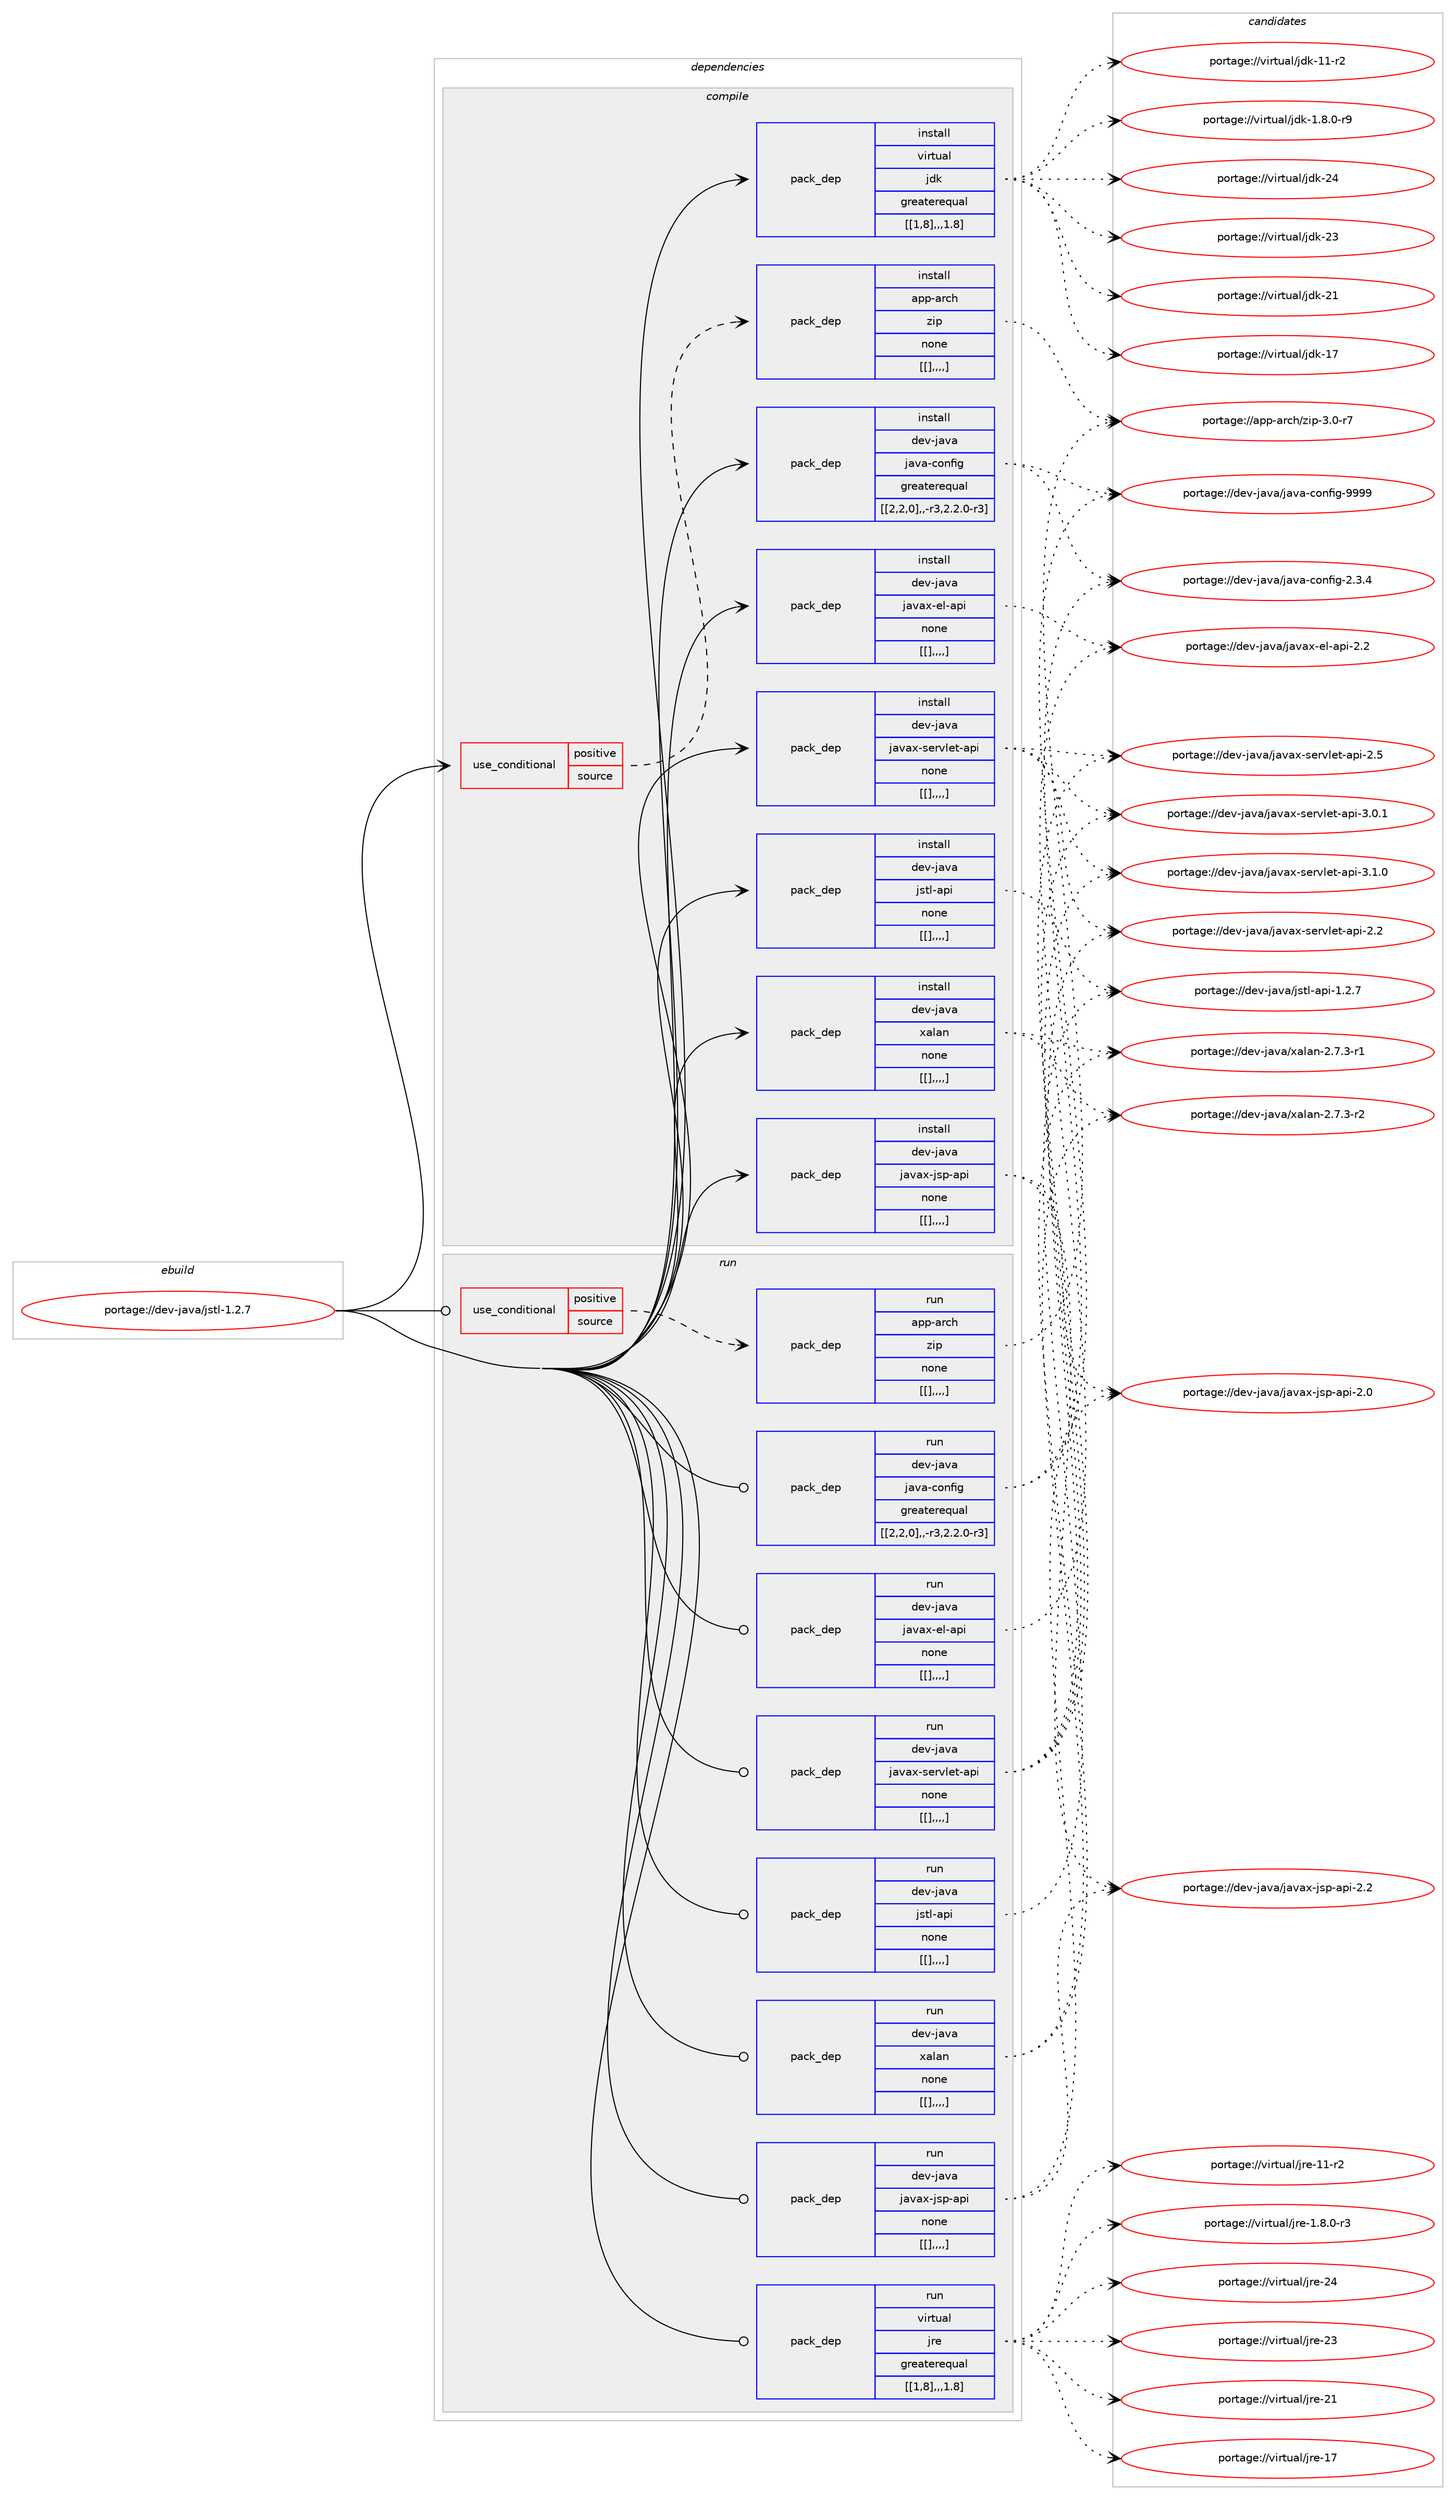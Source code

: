 digraph prolog {

# *************
# Graph options
# *************

newrank=true;
concentrate=true;
compound=true;
graph [rankdir=LR,fontname=Helvetica,fontsize=10,ranksep=1.5];#, ranksep=2.5, nodesep=0.2];
edge  [arrowhead=vee];
node  [fontname=Helvetica,fontsize=10];

# **********
# The ebuild
# **********

subgraph cluster_leftcol {
color=gray;
label=<<i>ebuild</i>>;
id [label="portage://dev-java/jstl-1.2.7", color=red, width=4, href="../dev-java/jstl-1.2.7.svg"];
}

# ****************
# The dependencies
# ****************

subgraph cluster_midcol {
color=gray;
label=<<i>dependencies</i>>;
subgraph cluster_compile {
fillcolor="#eeeeee";
style=filled;
label=<<i>compile</i>>;
subgraph cond22766 {
dependency95998 [label=<<TABLE BORDER="0" CELLBORDER="1" CELLSPACING="0" CELLPADDING="4"><TR><TD ROWSPAN="3" CELLPADDING="10">use_conditional</TD></TR><TR><TD>positive</TD></TR><TR><TD>source</TD></TR></TABLE>>, shape=none, color=red];
subgraph pack72184 {
dependency95999 [label=<<TABLE BORDER="0" CELLBORDER="1" CELLSPACING="0" CELLPADDING="4" WIDTH="220"><TR><TD ROWSPAN="6" CELLPADDING="30">pack_dep</TD></TR><TR><TD WIDTH="110">install</TD></TR><TR><TD>app-arch</TD></TR><TR><TD>zip</TD></TR><TR><TD>none</TD></TR><TR><TD>[[],,,,]</TD></TR></TABLE>>, shape=none, color=blue];
}
dependency95998:e -> dependency95999:w [weight=20,style="dashed",arrowhead="vee"];
}
id:e -> dependency95998:w [weight=20,style="solid",arrowhead="vee"];
subgraph pack72185 {
dependency96000 [label=<<TABLE BORDER="0" CELLBORDER="1" CELLSPACING="0" CELLPADDING="4" WIDTH="220"><TR><TD ROWSPAN="6" CELLPADDING="30">pack_dep</TD></TR><TR><TD WIDTH="110">install</TD></TR><TR><TD>dev-java</TD></TR><TR><TD>java-config</TD></TR><TR><TD>greaterequal</TD></TR><TR><TD>[[2,2,0],,-r3,2.2.0-r3]</TD></TR></TABLE>>, shape=none, color=blue];
}
id:e -> dependency96000:w [weight=20,style="solid",arrowhead="vee"];
subgraph pack72186 {
dependency96001 [label=<<TABLE BORDER="0" CELLBORDER="1" CELLSPACING="0" CELLPADDING="4" WIDTH="220"><TR><TD ROWSPAN="6" CELLPADDING="30">pack_dep</TD></TR><TR><TD WIDTH="110">install</TD></TR><TR><TD>dev-java</TD></TR><TR><TD>javax-el-api</TD></TR><TR><TD>none</TD></TR><TR><TD>[[],,,,]</TD></TR></TABLE>>, shape=none, color=blue];
}
id:e -> dependency96001:w [weight=20,style="solid",arrowhead="vee"];
subgraph pack72187 {
dependency96002 [label=<<TABLE BORDER="0" CELLBORDER="1" CELLSPACING="0" CELLPADDING="4" WIDTH="220"><TR><TD ROWSPAN="6" CELLPADDING="30">pack_dep</TD></TR><TR><TD WIDTH="110">install</TD></TR><TR><TD>dev-java</TD></TR><TR><TD>javax-jsp-api</TD></TR><TR><TD>none</TD></TR><TR><TD>[[],,,,]</TD></TR></TABLE>>, shape=none, color=blue];
}
id:e -> dependency96002:w [weight=20,style="solid",arrowhead="vee"];
subgraph pack72188 {
dependency96003 [label=<<TABLE BORDER="0" CELLBORDER="1" CELLSPACING="0" CELLPADDING="4" WIDTH="220"><TR><TD ROWSPAN="6" CELLPADDING="30">pack_dep</TD></TR><TR><TD WIDTH="110">install</TD></TR><TR><TD>dev-java</TD></TR><TR><TD>javax-servlet-api</TD></TR><TR><TD>none</TD></TR><TR><TD>[[],,,,]</TD></TR></TABLE>>, shape=none, color=blue];
}
id:e -> dependency96003:w [weight=20,style="solid",arrowhead="vee"];
subgraph pack72189 {
dependency96004 [label=<<TABLE BORDER="0" CELLBORDER="1" CELLSPACING="0" CELLPADDING="4" WIDTH="220"><TR><TD ROWSPAN="6" CELLPADDING="30">pack_dep</TD></TR><TR><TD WIDTH="110">install</TD></TR><TR><TD>dev-java</TD></TR><TR><TD>jstl-api</TD></TR><TR><TD>none</TD></TR><TR><TD>[[],,,,]</TD></TR></TABLE>>, shape=none, color=blue];
}
id:e -> dependency96004:w [weight=20,style="solid",arrowhead="vee"];
subgraph pack72190 {
dependency96005 [label=<<TABLE BORDER="0" CELLBORDER="1" CELLSPACING="0" CELLPADDING="4" WIDTH="220"><TR><TD ROWSPAN="6" CELLPADDING="30">pack_dep</TD></TR><TR><TD WIDTH="110">install</TD></TR><TR><TD>dev-java</TD></TR><TR><TD>xalan</TD></TR><TR><TD>none</TD></TR><TR><TD>[[],,,,]</TD></TR></TABLE>>, shape=none, color=blue];
}
id:e -> dependency96005:w [weight=20,style="solid",arrowhead="vee"];
subgraph pack72191 {
dependency96006 [label=<<TABLE BORDER="0" CELLBORDER="1" CELLSPACING="0" CELLPADDING="4" WIDTH="220"><TR><TD ROWSPAN="6" CELLPADDING="30">pack_dep</TD></TR><TR><TD WIDTH="110">install</TD></TR><TR><TD>virtual</TD></TR><TR><TD>jdk</TD></TR><TR><TD>greaterequal</TD></TR><TR><TD>[[1,8],,,1.8]</TD></TR></TABLE>>, shape=none, color=blue];
}
id:e -> dependency96006:w [weight=20,style="solid",arrowhead="vee"];
}
subgraph cluster_compileandrun {
fillcolor="#eeeeee";
style=filled;
label=<<i>compile and run</i>>;
}
subgraph cluster_run {
fillcolor="#eeeeee";
style=filled;
label=<<i>run</i>>;
subgraph cond22767 {
dependency96007 [label=<<TABLE BORDER="0" CELLBORDER="1" CELLSPACING="0" CELLPADDING="4"><TR><TD ROWSPAN="3" CELLPADDING="10">use_conditional</TD></TR><TR><TD>positive</TD></TR><TR><TD>source</TD></TR></TABLE>>, shape=none, color=red];
subgraph pack72192 {
dependency96008 [label=<<TABLE BORDER="0" CELLBORDER="1" CELLSPACING="0" CELLPADDING="4" WIDTH="220"><TR><TD ROWSPAN="6" CELLPADDING="30">pack_dep</TD></TR><TR><TD WIDTH="110">run</TD></TR><TR><TD>app-arch</TD></TR><TR><TD>zip</TD></TR><TR><TD>none</TD></TR><TR><TD>[[],,,,]</TD></TR></TABLE>>, shape=none, color=blue];
}
dependency96007:e -> dependency96008:w [weight=20,style="dashed",arrowhead="vee"];
}
id:e -> dependency96007:w [weight=20,style="solid",arrowhead="odot"];
subgraph pack72193 {
dependency96009 [label=<<TABLE BORDER="0" CELLBORDER="1" CELLSPACING="0" CELLPADDING="4" WIDTH="220"><TR><TD ROWSPAN="6" CELLPADDING="30">pack_dep</TD></TR><TR><TD WIDTH="110">run</TD></TR><TR><TD>dev-java</TD></TR><TR><TD>java-config</TD></TR><TR><TD>greaterequal</TD></TR><TR><TD>[[2,2,0],,-r3,2.2.0-r3]</TD></TR></TABLE>>, shape=none, color=blue];
}
id:e -> dependency96009:w [weight=20,style="solid",arrowhead="odot"];
subgraph pack72194 {
dependency96010 [label=<<TABLE BORDER="0" CELLBORDER="1" CELLSPACING="0" CELLPADDING="4" WIDTH="220"><TR><TD ROWSPAN="6" CELLPADDING="30">pack_dep</TD></TR><TR><TD WIDTH="110">run</TD></TR><TR><TD>dev-java</TD></TR><TR><TD>javax-el-api</TD></TR><TR><TD>none</TD></TR><TR><TD>[[],,,,]</TD></TR></TABLE>>, shape=none, color=blue];
}
id:e -> dependency96010:w [weight=20,style="solid",arrowhead="odot"];
subgraph pack72195 {
dependency96011 [label=<<TABLE BORDER="0" CELLBORDER="1" CELLSPACING="0" CELLPADDING="4" WIDTH="220"><TR><TD ROWSPAN="6" CELLPADDING="30">pack_dep</TD></TR><TR><TD WIDTH="110">run</TD></TR><TR><TD>dev-java</TD></TR><TR><TD>javax-jsp-api</TD></TR><TR><TD>none</TD></TR><TR><TD>[[],,,,]</TD></TR></TABLE>>, shape=none, color=blue];
}
id:e -> dependency96011:w [weight=20,style="solid",arrowhead="odot"];
subgraph pack72196 {
dependency96012 [label=<<TABLE BORDER="0" CELLBORDER="1" CELLSPACING="0" CELLPADDING="4" WIDTH="220"><TR><TD ROWSPAN="6" CELLPADDING="30">pack_dep</TD></TR><TR><TD WIDTH="110">run</TD></TR><TR><TD>dev-java</TD></TR><TR><TD>javax-servlet-api</TD></TR><TR><TD>none</TD></TR><TR><TD>[[],,,,]</TD></TR></TABLE>>, shape=none, color=blue];
}
id:e -> dependency96012:w [weight=20,style="solid",arrowhead="odot"];
subgraph pack72197 {
dependency96013 [label=<<TABLE BORDER="0" CELLBORDER="1" CELLSPACING="0" CELLPADDING="4" WIDTH="220"><TR><TD ROWSPAN="6" CELLPADDING="30">pack_dep</TD></TR><TR><TD WIDTH="110">run</TD></TR><TR><TD>dev-java</TD></TR><TR><TD>jstl-api</TD></TR><TR><TD>none</TD></TR><TR><TD>[[],,,,]</TD></TR></TABLE>>, shape=none, color=blue];
}
id:e -> dependency96013:w [weight=20,style="solid",arrowhead="odot"];
subgraph pack72198 {
dependency96014 [label=<<TABLE BORDER="0" CELLBORDER="1" CELLSPACING="0" CELLPADDING="4" WIDTH="220"><TR><TD ROWSPAN="6" CELLPADDING="30">pack_dep</TD></TR><TR><TD WIDTH="110">run</TD></TR><TR><TD>dev-java</TD></TR><TR><TD>xalan</TD></TR><TR><TD>none</TD></TR><TR><TD>[[],,,,]</TD></TR></TABLE>>, shape=none, color=blue];
}
id:e -> dependency96014:w [weight=20,style="solid",arrowhead="odot"];
subgraph pack72199 {
dependency96015 [label=<<TABLE BORDER="0" CELLBORDER="1" CELLSPACING="0" CELLPADDING="4" WIDTH="220"><TR><TD ROWSPAN="6" CELLPADDING="30">pack_dep</TD></TR><TR><TD WIDTH="110">run</TD></TR><TR><TD>virtual</TD></TR><TR><TD>jre</TD></TR><TR><TD>greaterequal</TD></TR><TR><TD>[[1,8],,,1.8]</TD></TR></TABLE>>, shape=none, color=blue];
}
id:e -> dependency96015:w [weight=20,style="solid",arrowhead="odot"];
}
}

# **************
# The candidates
# **************

subgraph cluster_choices {
rank=same;
color=gray;
label=<<i>candidates</i>>;

subgraph choice72184 {
color=black;
nodesep=1;
choice9711211245971149910447122105112455146484511455 [label="portage://app-arch/zip-3.0-r7", color=red, width=4,href="../app-arch/zip-3.0-r7.svg"];
dependency95999:e -> choice9711211245971149910447122105112455146484511455:w [style=dotted,weight="100"];
}
subgraph choice72185 {
color=black;
nodesep=1;
choice10010111845106971189747106971189745991111101021051034557575757 [label="portage://dev-java/java-config-9999", color=red, width=4,href="../dev-java/java-config-9999.svg"];
choice1001011184510697118974710697118974599111110102105103455046514652 [label="portage://dev-java/java-config-2.3.4", color=red, width=4,href="../dev-java/java-config-2.3.4.svg"];
dependency96000:e -> choice10010111845106971189747106971189745991111101021051034557575757:w [style=dotted,weight="100"];
dependency96000:e -> choice1001011184510697118974710697118974599111110102105103455046514652:w [style=dotted,weight="100"];
}
subgraph choice72186 {
color=black;
nodesep=1;
choice10010111845106971189747106971189712045101108459711210545504650 [label="portage://dev-java/javax-el-api-2.2", color=red, width=4,href="../dev-java/javax-el-api-2.2.svg"];
dependency96001:e -> choice10010111845106971189747106971189712045101108459711210545504650:w [style=dotted,weight="100"];
}
subgraph choice72187 {
color=black;
nodesep=1;
choice10010111845106971189747106971189712045106115112459711210545504650 [label="portage://dev-java/javax-jsp-api-2.2", color=red, width=4,href="../dev-java/javax-jsp-api-2.2.svg"];
choice10010111845106971189747106971189712045106115112459711210545504648 [label="portage://dev-java/javax-jsp-api-2.0", color=red, width=4,href="../dev-java/javax-jsp-api-2.0.svg"];
dependency96002:e -> choice10010111845106971189747106971189712045106115112459711210545504650:w [style=dotted,weight="100"];
dependency96002:e -> choice10010111845106971189747106971189712045106115112459711210545504648:w [style=dotted,weight="100"];
}
subgraph choice72188 {
color=black;
nodesep=1;
choice100101118451069711897471069711897120451151011141181081011164597112105455146494648 [label="portage://dev-java/javax-servlet-api-3.1.0", color=red, width=4,href="../dev-java/javax-servlet-api-3.1.0.svg"];
choice100101118451069711897471069711897120451151011141181081011164597112105455146484649 [label="portage://dev-java/javax-servlet-api-3.0.1", color=red, width=4,href="../dev-java/javax-servlet-api-3.0.1.svg"];
choice10010111845106971189747106971189712045115101114118108101116459711210545504653 [label="portage://dev-java/javax-servlet-api-2.5", color=red, width=4,href="../dev-java/javax-servlet-api-2.5.svg"];
choice10010111845106971189747106971189712045115101114118108101116459711210545504650 [label="portage://dev-java/javax-servlet-api-2.2", color=red, width=4,href="../dev-java/javax-servlet-api-2.2.svg"];
dependency96003:e -> choice100101118451069711897471069711897120451151011141181081011164597112105455146494648:w [style=dotted,weight="100"];
dependency96003:e -> choice100101118451069711897471069711897120451151011141181081011164597112105455146484649:w [style=dotted,weight="100"];
dependency96003:e -> choice10010111845106971189747106971189712045115101114118108101116459711210545504653:w [style=dotted,weight="100"];
dependency96003:e -> choice10010111845106971189747106971189712045115101114118108101116459711210545504650:w [style=dotted,weight="100"];
}
subgraph choice72189 {
color=black;
nodesep=1;
choice100101118451069711897471061151161084597112105454946504655 [label="portage://dev-java/jstl-api-1.2.7", color=red, width=4,href="../dev-java/jstl-api-1.2.7.svg"];
dependency96004:e -> choice100101118451069711897471061151161084597112105454946504655:w [style=dotted,weight="100"];
}
subgraph choice72190 {
color=black;
nodesep=1;
choice1001011184510697118974712097108971104550465546514511450 [label="portage://dev-java/xalan-2.7.3-r2", color=red, width=4,href="../dev-java/xalan-2.7.3-r2.svg"];
choice1001011184510697118974712097108971104550465546514511449 [label="portage://dev-java/xalan-2.7.3-r1", color=red, width=4,href="../dev-java/xalan-2.7.3-r1.svg"];
dependency96005:e -> choice1001011184510697118974712097108971104550465546514511450:w [style=dotted,weight="100"];
dependency96005:e -> choice1001011184510697118974712097108971104550465546514511449:w [style=dotted,weight="100"];
}
subgraph choice72191 {
color=black;
nodesep=1;
choice1181051141161179710847106100107455052 [label="portage://virtual/jdk-24", color=red, width=4,href="../virtual/jdk-24.svg"];
choice1181051141161179710847106100107455051 [label="portage://virtual/jdk-23", color=red, width=4,href="../virtual/jdk-23.svg"];
choice1181051141161179710847106100107455049 [label="portage://virtual/jdk-21", color=red, width=4,href="../virtual/jdk-21.svg"];
choice1181051141161179710847106100107454955 [label="portage://virtual/jdk-17", color=red, width=4,href="../virtual/jdk-17.svg"];
choice11810511411611797108471061001074549494511450 [label="portage://virtual/jdk-11-r2", color=red, width=4,href="../virtual/jdk-11-r2.svg"];
choice11810511411611797108471061001074549465646484511457 [label="portage://virtual/jdk-1.8.0-r9", color=red, width=4,href="../virtual/jdk-1.8.0-r9.svg"];
dependency96006:e -> choice1181051141161179710847106100107455052:w [style=dotted,weight="100"];
dependency96006:e -> choice1181051141161179710847106100107455051:w [style=dotted,weight="100"];
dependency96006:e -> choice1181051141161179710847106100107455049:w [style=dotted,weight="100"];
dependency96006:e -> choice1181051141161179710847106100107454955:w [style=dotted,weight="100"];
dependency96006:e -> choice11810511411611797108471061001074549494511450:w [style=dotted,weight="100"];
dependency96006:e -> choice11810511411611797108471061001074549465646484511457:w [style=dotted,weight="100"];
}
subgraph choice72192 {
color=black;
nodesep=1;
choice9711211245971149910447122105112455146484511455 [label="portage://app-arch/zip-3.0-r7", color=red, width=4,href="../app-arch/zip-3.0-r7.svg"];
dependency96008:e -> choice9711211245971149910447122105112455146484511455:w [style=dotted,weight="100"];
}
subgraph choice72193 {
color=black;
nodesep=1;
choice10010111845106971189747106971189745991111101021051034557575757 [label="portage://dev-java/java-config-9999", color=red, width=4,href="../dev-java/java-config-9999.svg"];
choice1001011184510697118974710697118974599111110102105103455046514652 [label="portage://dev-java/java-config-2.3.4", color=red, width=4,href="../dev-java/java-config-2.3.4.svg"];
dependency96009:e -> choice10010111845106971189747106971189745991111101021051034557575757:w [style=dotted,weight="100"];
dependency96009:e -> choice1001011184510697118974710697118974599111110102105103455046514652:w [style=dotted,weight="100"];
}
subgraph choice72194 {
color=black;
nodesep=1;
choice10010111845106971189747106971189712045101108459711210545504650 [label="portage://dev-java/javax-el-api-2.2", color=red, width=4,href="../dev-java/javax-el-api-2.2.svg"];
dependency96010:e -> choice10010111845106971189747106971189712045101108459711210545504650:w [style=dotted,weight="100"];
}
subgraph choice72195 {
color=black;
nodesep=1;
choice10010111845106971189747106971189712045106115112459711210545504650 [label="portage://dev-java/javax-jsp-api-2.2", color=red, width=4,href="../dev-java/javax-jsp-api-2.2.svg"];
choice10010111845106971189747106971189712045106115112459711210545504648 [label="portage://dev-java/javax-jsp-api-2.0", color=red, width=4,href="../dev-java/javax-jsp-api-2.0.svg"];
dependency96011:e -> choice10010111845106971189747106971189712045106115112459711210545504650:w [style=dotted,weight="100"];
dependency96011:e -> choice10010111845106971189747106971189712045106115112459711210545504648:w [style=dotted,weight="100"];
}
subgraph choice72196 {
color=black;
nodesep=1;
choice100101118451069711897471069711897120451151011141181081011164597112105455146494648 [label="portage://dev-java/javax-servlet-api-3.1.0", color=red, width=4,href="../dev-java/javax-servlet-api-3.1.0.svg"];
choice100101118451069711897471069711897120451151011141181081011164597112105455146484649 [label="portage://dev-java/javax-servlet-api-3.0.1", color=red, width=4,href="../dev-java/javax-servlet-api-3.0.1.svg"];
choice10010111845106971189747106971189712045115101114118108101116459711210545504653 [label="portage://dev-java/javax-servlet-api-2.5", color=red, width=4,href="../dev-java/javax-servlet-api-2.5.svg"];
choice10010111845106971189747106971189712045115101114118108101116459711210545504650 [label="portage://dev-java/javax-servlet-api-2.2", color=red, width=4,href="../dev-java/javax-servlet-api-2.2.svg"];
dependency96012:e -> choice100101118451069711897471069711897120451151011141181081011164597112105455146494648:w [style=dotted,weight="100"];
dependency96012:e -> choice100101118451069711897471069711897120451151011141181081011164597112105455146484649:w [style=dotted,weight="100"];
dependency96012:e -> choice10010111845106971189747106971189712045115101114118108101116459711210545504653:w [style=dotted,weight="100"];
dependency96012:e -> choice10010111845106971189747106971189712045115101114118108101116459711210545504650:w [style=dotted,weight="100"];
}
subgraph choice72197 {
color=black;
nodesep=1;
choice100101118451069711897471061151161084597112105454946504655 [label="portage://dev-java/jstl-api-1.2.7", color=red, width=4,href="../dev-java/jstl-api-1.2.7.svg"];
dependency96013:e -> choice100101118451069711897471061151161084597112105454946504655:w [style=dotted,weight="100"];
}
subgraph choice72198 {
color=black;
nodesep=1;
choice1001011184510697118974712097108971104550465546514511450 [label="portage://dev-java/xalan-2.7.3-r2", color=red, width=4,href="../dev-java/xalan-2.7.3-r2.svg"];
choice1001011184510697118974712097108971104550465546514511449 [label="portage://dev-java/xalan-2.7.3-r1", color=red, width=4,href="../dev-java/xalan-2.7.3-r1.svg"];
dependency96014:e -> choice1001011184510697118974712097108971104550465546514511450:w [style=dotted,weight="100"];
dependency96014:e -> choice1001011184510697118974712097108971104550465546514511449:w [style=dotted,weight="100"];
}
subgraph choice72199 {
color=black;
nodesep=1;
choice1181051141161179710847106114101455052 [label="portage://virtual/jre-24", color=red, width=4,href="../virtual/jre-24.svg"];
choice1181051141161179710847106114101455051 [label="portage://virtual/jre-23", color=red, width=4,href="../virtual/jre-23.svg"];
choice1181051141161179710847106114101455049 [label="portage://virtual/jre-21", color=red, width=4,href="../virtual/jre-21.svg"];
choice1181051141161179710847106114101454955 [label="portage://virtual/jre-17", color=red, width=4,href="../virtual/jre-17.svg"];
choice11810511411611797108471061141014549494511450 [label="portage://virtual/jre-11-r2", color=red, width=4,href="../virtual/jre-11-r2.svg"];
choice11810511411611797108471061141014549465646484511451 [label="portage://virtual/jre-1.8.0-r3", color=red, width=4,href="../virtual/jre-1.8.0-r3.svg"];
dependency96015:e -> choice1181051141161179710847106114101455052:w [style=dotted,weight="100"];
dependency96015:e -> choice1181051141161179710847106114101455051:w [style=dotted,weight="100"];
dependency96015:e -> choice1181051141161179710847106114101455049:w [style=dotted,weight="100"];
dependency96015:e -> choice1181051141161179710847106114101454955:w [style=dotted,weight="100"];
dependency96015:e -> choice11810511411611797108471061141014549494511450:w [style=dotted,weight="100"];
dependency96015:e -> choice11810511411611797108471061141014549465646484511451:w [style=dotted,weight="100"];
}
}

}
